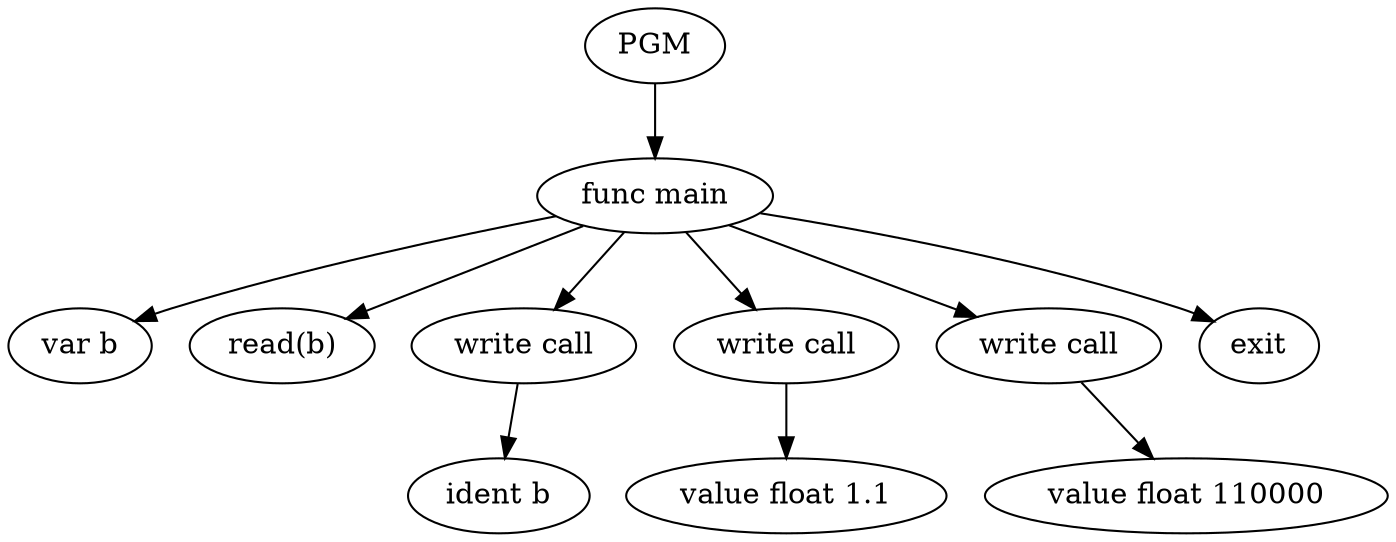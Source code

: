 digraph ast {
0[label = PGM, shape = ellipse]
1[label = "func main", shape = ellipse]
0 -> 1
2[label = "var b", shape = ellipse]
1 -> 2
3[label = "read(b)", shape = ellipse]
1 -> 3
4[label = "write call", shape = ellipse]
1 -> 4
5[label = "ident b", shape = ellipse]
4 -> 5
6[label = "write call", shape = ellipse]
1 -> 6
7[label = "value float 1.1", shape = ellipse]
6 -> 7
8[label = "write call", shape = ellipse]
1 -> 8
9[label = "value float 110000", shape = ellipse]
8 -> 9
10[label = "exit", shape = ellipse]
1 -> 10
}